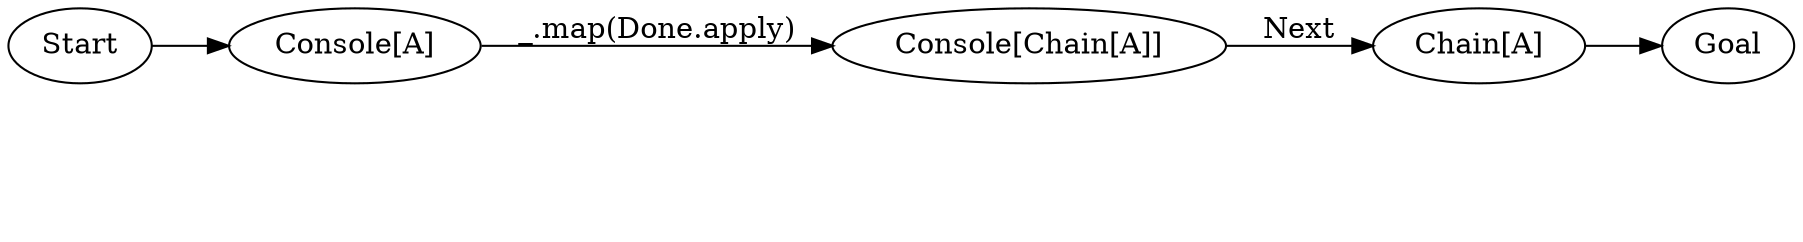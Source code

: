 digraph {
    rankdir=LR

    Start[class="extremity"]
    Goal[class="extremity"]


    A[style="invis"]
    ChainA[label="Chain[A]" class="goal"]
    ConsoleA[label="Console[A]" class="start"]
    ConsoleChainA[label="Console[Chain[A]]"]

    ConsoleA -> ConsoleChainA[label="_.map(Done.apply)"]
    ConsoleChainA -> ChainA[label="Next"]

    {
        rank=same
        ConsoleA -> A[dir="back" class="lift" style="invis"]
    }

    Start -> ConsoleA[class="start"]
    ChainA -> Goal[class="goal"]
}
